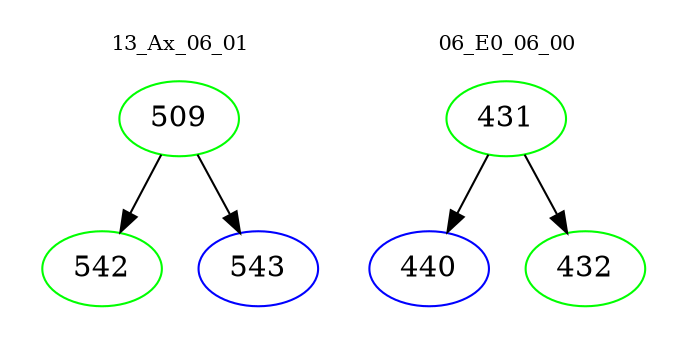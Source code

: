 digraph{
subgraph cluster_0 {
color = white
label = "13_Ax_06_01";
fontsize=10;
T0_509 [label="509", color="green"]
T0_509 -> T0_542 [color="black"]
T0_542 [label="542", color="green"]
T0_509 -> T0_543 [color="black"]
T0_543 [label="543", color="blue"]
}
subgraph cluster_1 {
color = white
label = "06_E0_06_00";
fontsize=10;
T1_431 [label="431", color="green"]
T1_431 -> T1_440 [color="black"]
T1_440 [label="440", color="blue"]
T1_431 -> T1_432 [color="black"]
T1_432 [label="432", color="green"]
}
}
